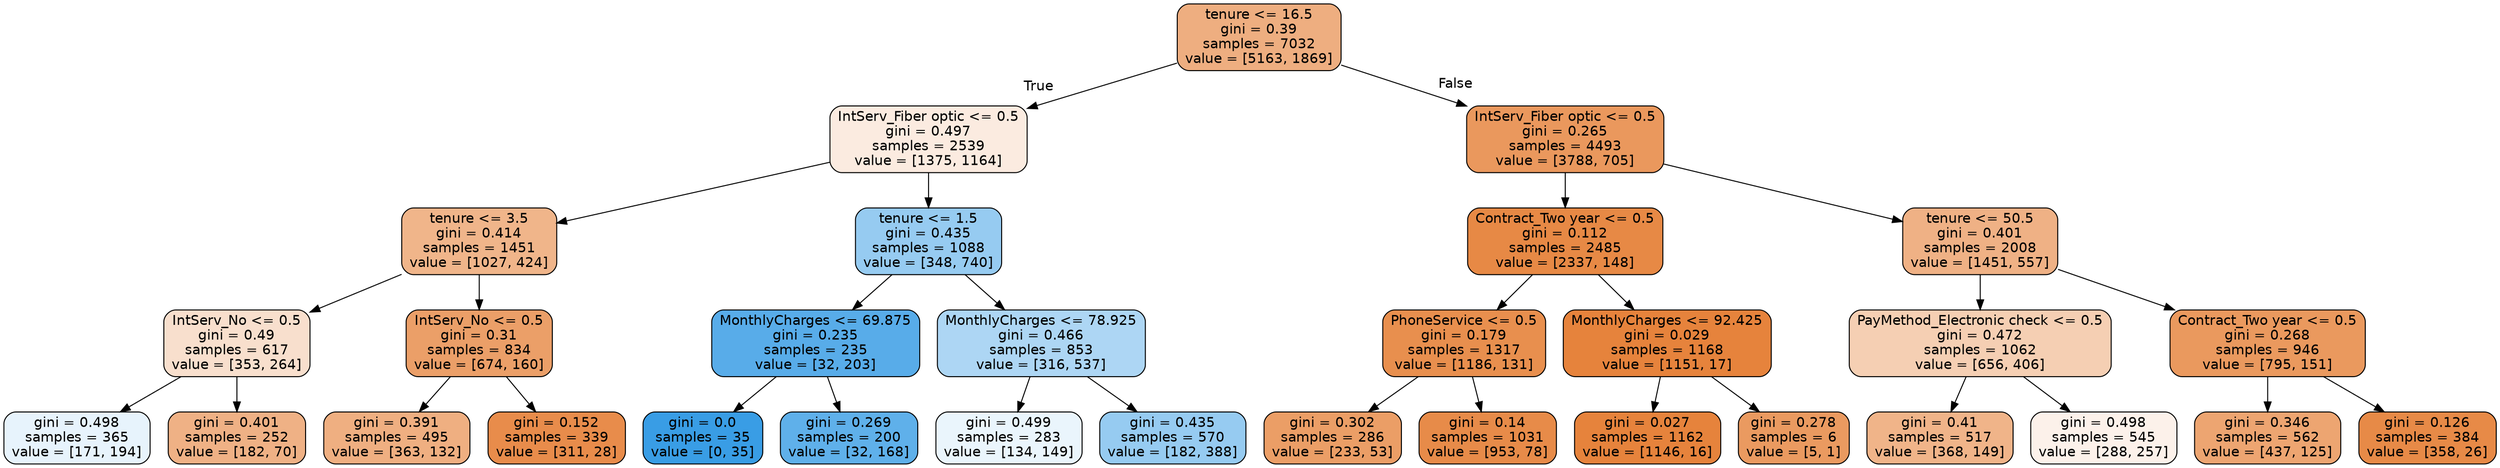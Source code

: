 digraph Tree {
node [shape=box, style="filled, rounded", color="black", fontname=helvetica] ;
edge [fontname=helvetica] ;
0 [label="tenure <= 16.5\ngini = 0.39\nsamples = 7032\nvalue = [5163, 1869]", fillcolor="#e58139a3"] ;
1 [label="IntServ_Fiber optic <= 0.5\ngini = 0.497\nsamples = 2539\nvalue = [1375, 1164]", fillcolor="#e5813927"] ;
0 -> 1 [labeldistance=2.5, labelangle=45, headlabel="True"] ;
2 [label="tenure <= 3.5\ngini = 0.414\nsamples = 1451\nvalue = [1027, 424]", fillcolor="#e5813996"] ;
1 -> 2 ;
3 [label="IntServ_No <= 0.5\ngini = 0.49\nsamples = 617\nvalue = [353, 264]", fillcolor="#e5813940"] ;
2 -> 3 ;
4 [label="gini = 0.498\nsamples = 365\nvalue = [171, 194]", fillcolor="#399de51e"] ;
3 -> 4 ;
5 [label="gini = 0.401\nsamples = 252\nvalue = [182, 70]", fillcolor="#e581399d"] ;
3 -> 5 ;
6 [label="IntServ_No <= 0.5\ngini = 0.31\nsamples = 834\nvalue = [674, 160]", fillcolor="#e58139c2"] ;
2 -> 6 ;
7 [label="gini = 0.391\nsamples = 495\nvalue = [363, 132]", fillcolor="#e58139a2"] ;
6 -> 7 ;
8 [label="gini = 0.152\nsamples = 339\nvalue = [311, 28]", fillcolor="#e58139e8"] ;
6 -> 8 ;
9 [label="tenure <= 1.5\ngini = 0.435\nsamples = 1088\nvalue = [348, 740]", fillcolor="#399de587"] ;
1 -> 9 ;
10 [label="MonthlyCharges <= 69.875\ngini = 0.235\nsamples = 235\nvalue = [32, 203]", fillcolor="#399de5d7"] ;
9 -> 10 ;
11 [label="gini = 0.0\nsamples = 35\nvalue = [0, 35]", fillcolor="#399de5ff"] ;
10 -> 11 ;
12 [label="gini = 0.269\nsamples = 200\nvalue = [32, 168]", fillcolor="#399de5ce"] ;
10 -> 12 ;
13 [label="MonthlyCharges <= 78.925\ngini = 0.466\nsamples = 853\nvalue = [316, 537]", fillcolor="#399de569"] ;
9 -> 13 ;
14 [label="gini = 0.499\nsamples = 283\nvalue = [134, 149]", fillcolor="#399de51a"] ;
13 -> 14 ;
15 [label="gini = 0.435\nsamples = 570\nvalue = [182, 388]", fillcolor="#399de587"] ;
13 -> 15 ;
16 [label="IntServ_Fiber optic <= 0.5\ngini = 0.265\nsamples = 4493\nvalue = [3788, 705]", fillcolor="#e58139d0"] ;
0 -> 16 [labeldistance=2.5, labelangle=-45, headlabel="False"] ;
17 [label="Contract_Two year <= 0.5\ngini = 0.112\nsamples = 2485\nvalue = [2337, 148]", fillcolor="#e58139ef"] ;
16 -> 17 ;
18 [label="PhoneService <= 0.5\ngini = 0.179\nsamples = 1317\nvalue = [1186, 131]", fillcolor="#e58139e3"] ;
17 -> 18 ;
19 [label="gini = 0.302\nsamples = 286\nvalue = [233, 53]", fillcolor="#e58139c5"] ;
18 -> 19 ;
20 [label="gini = 0.14\nsamples = 1031\nvalue = [953, 78]", fillcolor="#e58139ea"] ;
18 -> 20 ;
21 [label="MonthlyCharges <= 92.425\ngini = 0.029\nsamples = 1168\nvalue = [1151, 17]", fillcolor="#e58139fb"] ;
17 -> 21 ;
22 [label="gini = 0.027\nsamples = 1162\nvalue = [1146, 16]", fillcolor="#e58139fb"] ;
21 -> 22 ;
23 [label="gini = 0.278\nsamples = 6\nvalue = [5, 1]", fillcolor="#e58139cc"] ;
21 -> 23 ;
24 [label="tenure <= 50.5\ngini = 0.401\nsamples = 2008\nvalue = [1451, 557]", fillcolor="#e581399d"] ;
16 -> 24 ;
25 [label="PayMethod_Electronic check <= 0.5\ngini = 0.472\nsamples = 1062\nvalue = [656, 406]", fillcolor="#e5813961"] ;
24 -> 25 ;
26 [label="gini = 0.41\nsamples = 517\nvalue = [368, 149]", fillcolor="#e5813998"] ;
25 -> 26 ;
27 [label="gini = 0.498\nsamples = 545\nvalue = [288, 257]", fillcolor="#e581391b"] ;
25 -> 27 ;
28 [label="Contract_Two year <= 0.5\ngini = 0.268\nsamples = 946\nvalue = [795, 151]", fillcolor="#e58139cf"] ;
24 -> 28 ;
29 [label="gini = 0.346\nsamples = 562\nvalue = [437, 125]", fillcolor="#e58139b6"] ;
28 -> 29 ;
30 [label="gini = 0.126\nsamples = 384\nvalue = [358, 26]", fillcolor="#e58139ec"] ;
28 -> 30 ;
}